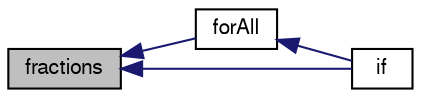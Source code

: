 digraph "fractions"
{
  bgcolor="transparent";
  edge [fontname="FreeSans",fontsize="10",labelfontname="FreeSans",labelfontsize="10"];
  node [fontname="FreeSans",fontsize="10",shape=record];
  rankdir="LR";
  Node132 [label="fractions",height=0.2,width=0.4,color="black", fillcolor="grey75", style="filled", fontcolor="black"];
  Node132 -> Node133 [dir="back",color="midnightblue",fontsize="10",style="solid",fontname="FreeSans"];
  Node133 [label="forAll",height=0.2,width=0.4,color="black",URL="$a19715.html#a37eaba23a1d80dac41730611d960e89b"];
  Node133 -> Node134 [dir="back",color="midnightblue",fontsize="10",style="solid",fontname="FreeSans"];
  Node134 [label="if",height=0.2,width=0.4,color="black",URL="$a19715.html#ac190f0debba9fd7280a29866392e6ff0"];
  Node132 -> Node134 [dir="back",color="midnightblue",fontsize="10",style="solid",fontname="FreeSans"];
}
